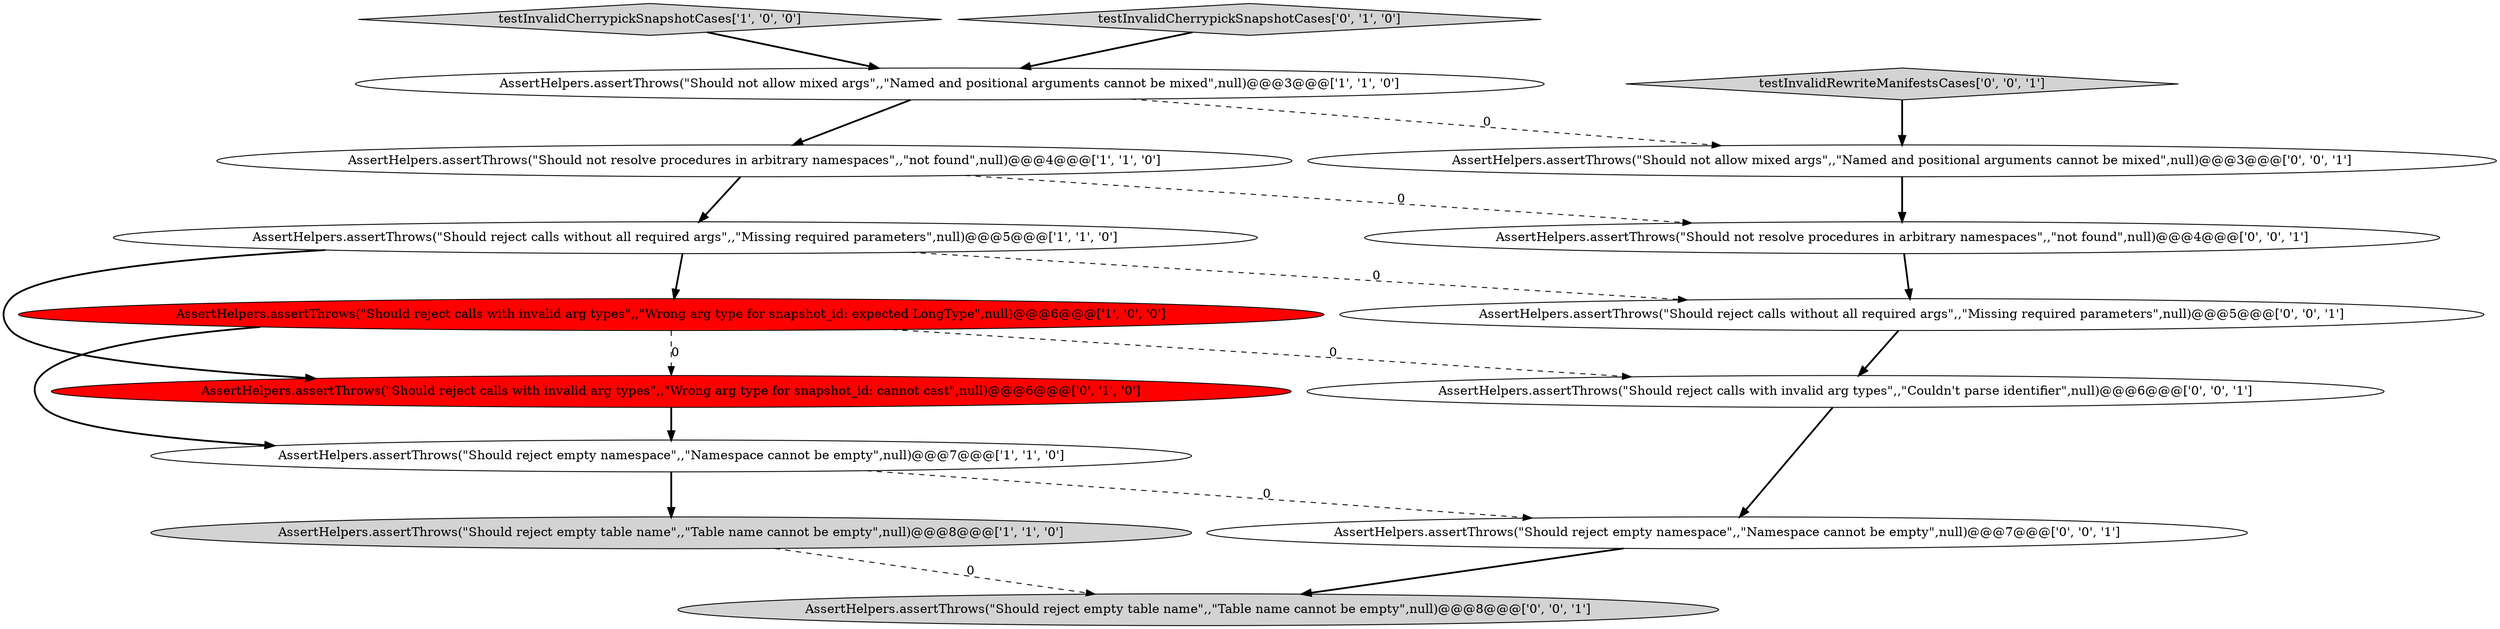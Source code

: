 digraph {
12 [style = filled, label = "AssertHelpers.assertThrows(\"Should not allow mixed args\",,\"Named and positional arguments cannot be mixed\",null)@@@3@@@['0', '0', '1']", fillcolor = white, shape = ellipse image = "AAA0AAABBB3BBB"];
4 [style = filled, label = "AssertHelpers.assertThrows(\"Should reject empty table name\",,\"Table name cannot be empty\",null)@@@8@@@['1', '1', '0']", fillcolor = lightgray, shape = ellipse image = "AAA0AAABBB1BBB"];
2 [style = filled, label = "AssertHelpers.assertThrows(\"Should reject calls with invalid arg types\",,\"Wrong arg type for snapshot_id: expected LongType\",null)@@@6@@@['1', '0', '0']", fillcolor = red, shape = ellipse image = "AAA1AAABBB1BBB"];
0 [style = filled, label = "AssertHelpers.assertThrows(\"Should not allow mixed args\",,\"Named and positional arguments cannot be mixed\",null)@@@3@@@['1', '1', '0']", fillcolor = white, shape = ellipse image = "AAA0AAABBB1BBB"];
13 [style = filled, label = "AssertHelpers.assertThrows(\"Should reject empty namespace\",,\"Namespace cannot be empty\",null)@@@7@@@['0', '0', '1']", fillcolor = white, shape = ellipse image = "AAA0AAABBB3BBB"];
15 [style = filled, label = "AssertHelpers.assertThrows(\"Should reject calls without all required args\",,\"Missing required parameters\",null)@@@5@@@['0', '0', '1']", fillcolor = white, shape = ellipse image = "AAA0AAABBB3BBB"];
9 [style = filled, label = "AssertHelpers.assertThrows(\"Should reject calls with invalid arg types\",,\"Couldn't parse identifier\",null)@@@6@@@['0', '0', '1']", fillcolor = white, shape = ellipse image = "AAA0AAABBB3BBB"];
10 [style = filled, label = "AssertHelpers.assertThrows(\"Should reject empty table name\",,\"Table name cannot be empty\",null)@@@8@@@['0', '0', '1']", fillcolor = lightgray, shape = ellipse image = "AAA0AAABBB3BBB"];
6 [style = filled, label = "AssertHelpers.assertThrows(\"Should reject calls without all required args\",,\"Missing required parameters\",null)@@@5@@@['1', '1', '0']", fillcolor = white, shape = ellipse image = "AAA0AAABBB1BBB"];
5 [style = filled, label = "AssertHelpers.assertThrows(\"Should not resolve procedures in arbitrary namespaces\",,\"not found\",null)@@@4@@@['1', '1', '0']", fillcolor = white, shape = ellipse image = "AAA0AAABBB1BBB"];
11 [style = filled, label = "testInvalidRewriteManifestsCases['0', '0', '1']", fillcolor = lightgray, shape = diamond image = "AAA0AAABBB3BBB"];
1 [style = filled, label = "AssertHelpers.assertThrows(\"Should reject empty namespace\",,\"Namespace cannot be empty\",null)@@@7@@@['1', '1', '0']", fillcolor = white, shape = ellipse image = "AAA0AAABBB1BBB"];
3 [style = filled, label = "testInvalidCherrypickSnapshotCases['1', '0', '0']", fillcolor = lightgray, shape = diamond image = "AAA0AAABBB1BBB"];
7 [style = filled, label = "AssertHelpers.assertThrows(\"Should reject calls with invalid arg types\",,\"Wrong arg type for snapshot_id: cannot cast\",null)@@@6@@@['0', '1', '0']", fillcolor = red, shape = ellipse image = "AAA1AAABBB2BBB"];
8 [style = filled, label = "testInvalidCherrypickSnapshotCases['0', '1', '0']", fillcolor = lightgray, shape = diamond image = "AAA0AAABBB2BBB"];
14 [style = filled, label = "AssertHelpers.assertThrows(\"Should not resolve procedures in arbitrary namespaces\",,\"not found\",null)@@@4@@@['0', '0', '1']", fillcolor = white, shape = ellipse image = "AAA0AAABBB3BBB"];
13->10 [style = bold, label=""];
1->4 [style = bold, label=""];
5->14 [style = dashed, label="0"];
7->1 [style = bold, label=""];
2->1 [style = bold, label=""];
11->12 [style = bold, label=""];
0->12 [style = dashed, label="0"];
2->7 [style = dashed, label="0"];
3->0 [style = bold, label=""];
6->2 [style = bold, label=""];
1->13 [style = dashed, label="0"];
8->0 [style = bold, label=""];
5->6 [style = bold, label=""];
6->15 [style = dashed, label="0"];
2->9 [style = dashed, label="0"];
15->9 [style = bold, label=""];
12->14 [style = bold, label=""];
14->15 [style = bold, label=""];
6->7 [style = bold, label=""];
4->10 [style = dashed, label="0"];
0->5 [style = bold, label=""];
9->13 [style = bold, label=""];
}
